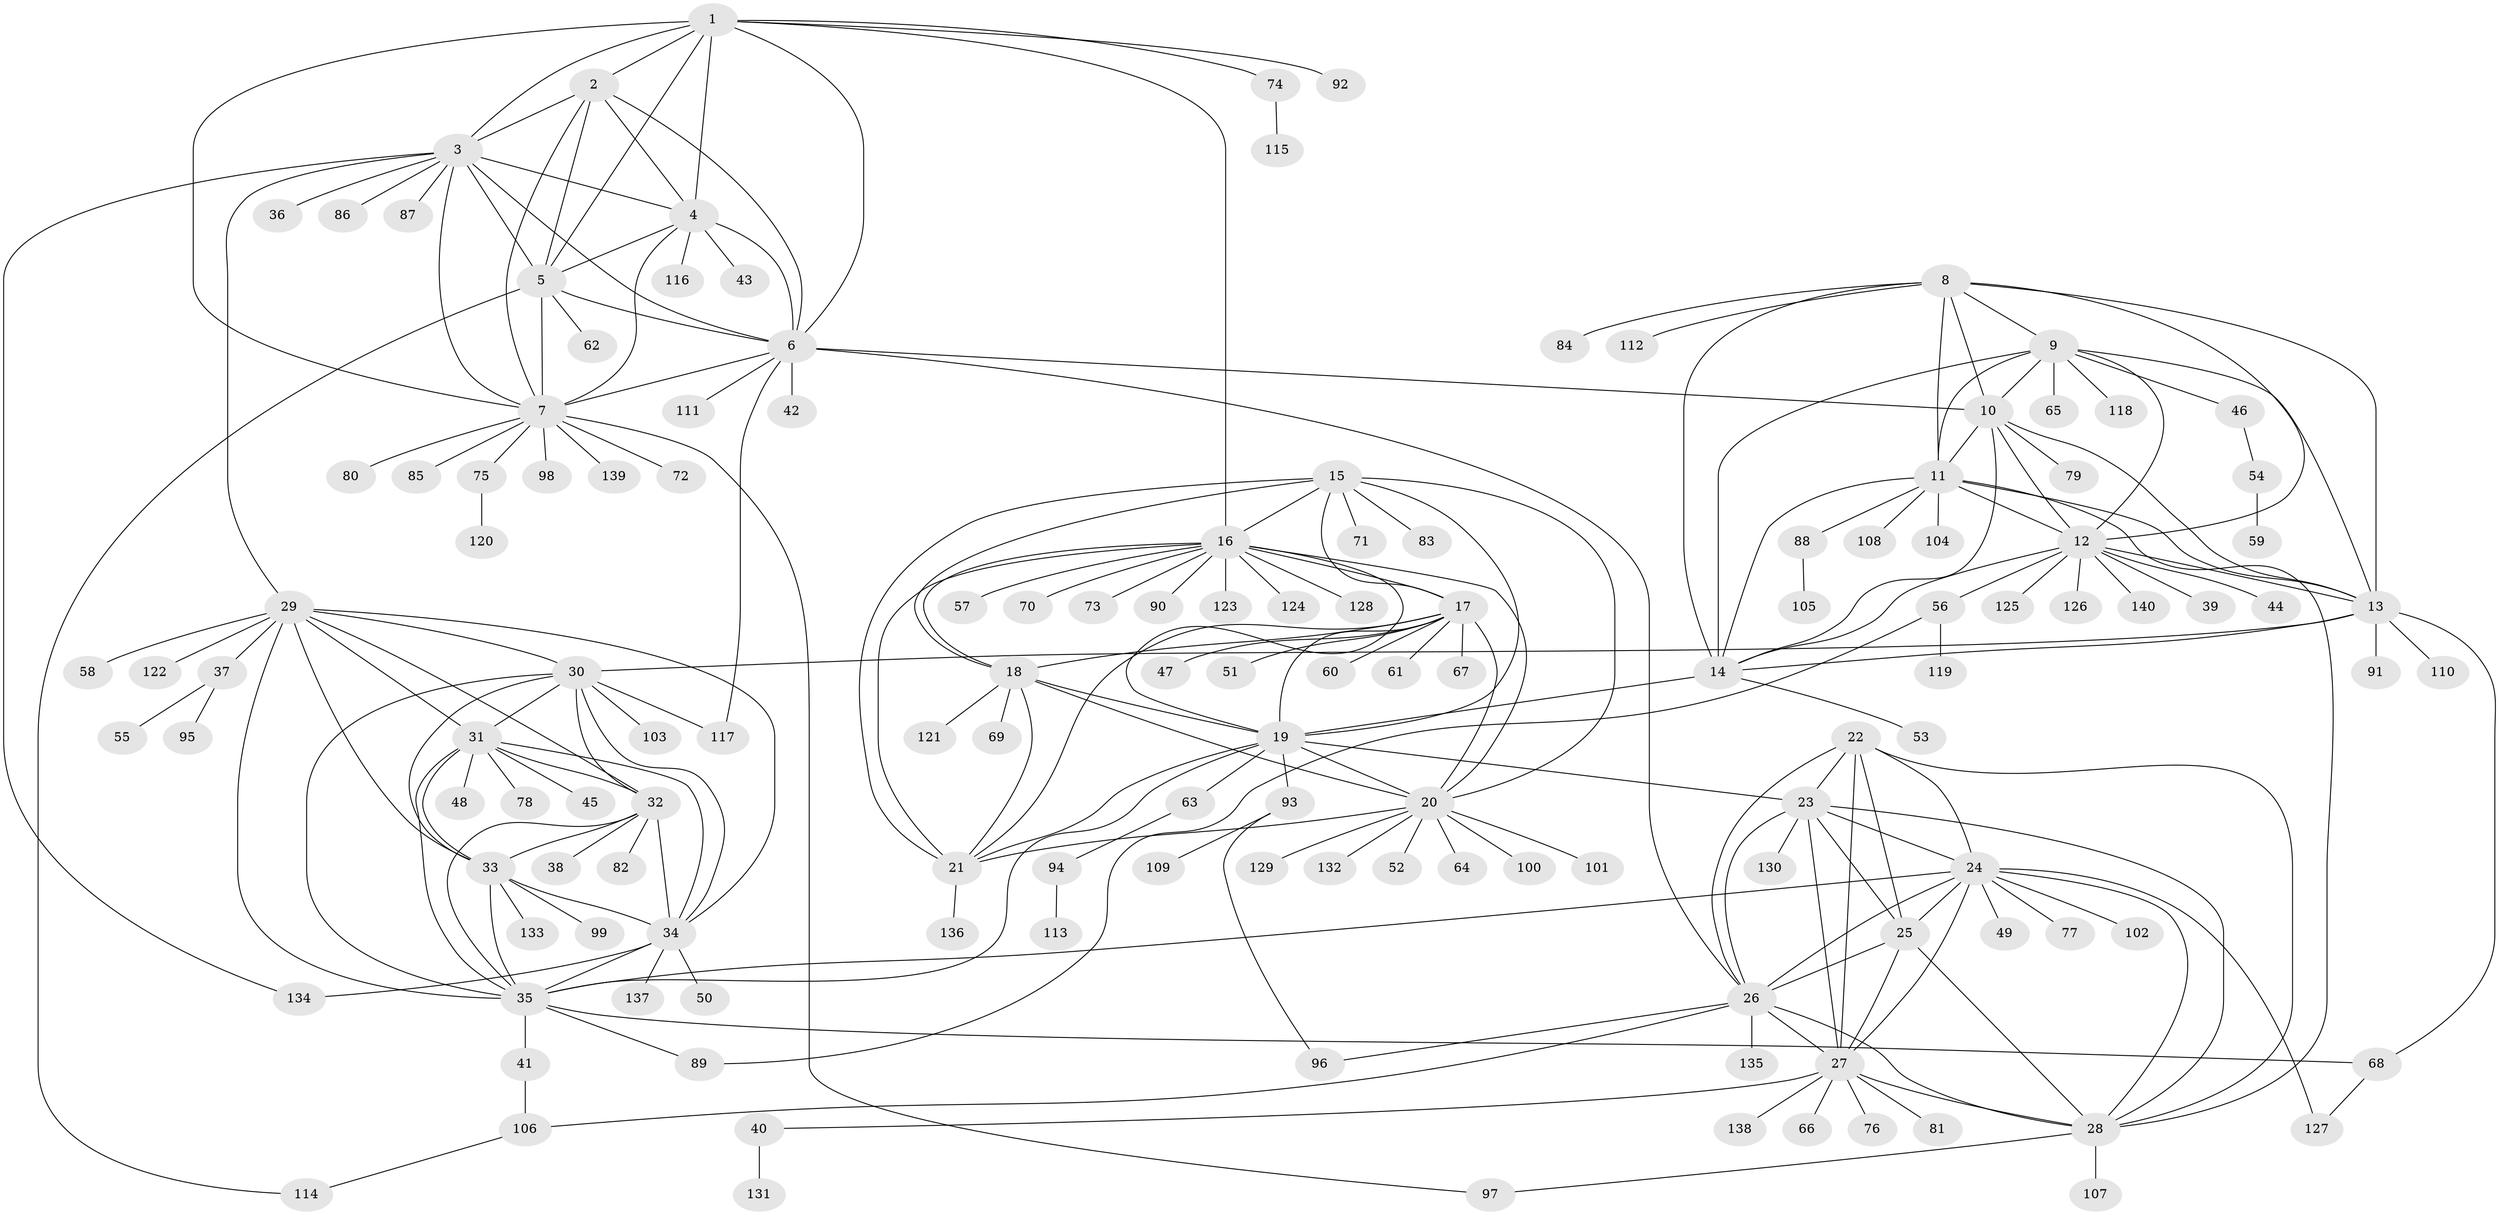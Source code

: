 // Generated by graph-tools (version 1.1) at 2025/26/03/09/25 03:26:37]
// undirected, 140 vertices, 229 edges
graph export_dot {
graph [start="1"]
  node [color=gray90,style=filled];
  1;
  2;
  3;
  4;
  5;
  6;
  7;
  8;
  9;
  10;
  11;
  12;
  13;
  14;
  15;
  16;
  17;
  18;
  19;
  20;
  21;
  22;
  23;
  24;
  25;
  26;
  27;
  28;
  29;
  30;
  31;
  32;
  33;
  34;
  35;
  36;
  37;
  38;
  39;
  40;
  41;
  42;
  43;
  44;
  45;
  46;
  47;
  48;
  49;
  50;
  51;
  52;
  53;
  54;
  55;
  56;
  57;
  58;
  59;
  60;
  61;
  62;
  63;
  64;
  65;
  66;
  67;
  68;
  69;
  70;
  71;
  72;
  73;
  74;
  75;
  76;
  77;
  78;
  79;
  80;
  81;
  82;
  83;
  84;
  85;
  86;
  87;
  88;
  89;
  90;
  91;
  92;
  93;
  94;
  95;
  96;
  97;
  98;
  99;
  100;
  101;
  102;
  103;
  104;
  105;
  106;
  107;
  108;
  109;
  110;
  111;
  112;
  113;
  114;
  115;
  116;
  117;
  118;
  119;
  120;
  121;
  122;
  123;
  124;
  125;
  126;
  127;
  128;
  129;
  130;
  131;
  132;
  133;
  134;
  135;
  136;
  137;
  138;
  139;
  140;
  1 -- 2;
  1 -- 3;
  1 -- 4;
  1 -- 5;
  1 -- 6;
  1 -- 7;
  1 -- 16;
  1 -- 74;
  1 -- 92;
  2 -- 3;
  2 -- 4;
  2 -- 5;
  2 -- 6;
  2 -- 7;
  3 -- 4;
  3 -- 5;
  3 -- 6;
  3 -- 7;
  3 -- 29;
  3 -- 36;
  3 -- 86;
  3 -- 87;
  3 -- 134;
  4 -- 5;
  4 -- 6;
  4 -- 7;
  4 -- 43;
  4 -- 116;
  5 -- 6;
  5 -- 7;
  5 -- 62;
  5 -- 114;
  6 -- 7;
  6 -- 10;
  6 -- 26;
  6 -- 42;
  6 -- 111;
  6 -- 117;
  7 -- 72;
  7 -- 75;
  7 -- 80;
  7 -- 85;
  7 -- 97;
  7 -- 98;
  7 -- 139;
  8 -- 9;
  8 -- 10;
  8 -- 11;
  8 -- 12;
  8 -- 13;
  8 -- 14;
  8 -- 84;
  8 -- 112;
  9 -- 10;
  9 -- 11;
  9 -- 12;
  9 -- 13;
  9 -- 14;
  9 -- 46;
  9 -- 65;
  9 -- 118;
  10 -- 11;
  10 -- 12;
  10 -- 13;
  10 -- 14;
  10 -- 79;
  11 -- 12;
  11 -- 13;
  11 -- 14;
  11 -- 28;
  11 -- 88;
  11 -- 104;
  11 -- 108;
  12 -- 13;
  12 -- 14;
  12 -- 39;
  12 -- 44;
  12 -- 56;
  12 -- 125;
  12 -- 126;
  12 -- 140;
  13 -- 14;
  13 -- 30;
  13 -- 68;
  13 -- 91;
  13 -- 110;
  14 -- 19;
  14 -- 53;
  15 -- 16;
  15 -- 17;
  15 -- 18;
  15 -- 19;
  15 -- 20;
  15 -- 21;
  15 -- 71;
  15 -- 83;
  16 -- 17;
  16 -- 18;
  16 -- 19;
  16 -- 20;
  16 -- 21;
  16 -- 57;
  16 -- 70;
  16 -- 73;
  16 -- 90;
  16 -- 123;
  16 -- 124;
  16 -- 128;
  17 -- 18;
  17 -- 19;
  17 -- 20;
  17 -- 21;
  17 -- 47;
  17 -- 51;
  17 -- 60;
  17 -- 61;
  17 -- 67;
  18 -- 19;
  18 -- 20;
  18 -- 21;
  18 -- 69;
  18 -- 121;
  19 -- 20;
  19 -- 21;
  19 -- 23;
  19 -- 35;
  19 -- 63;
  19 -- 93;
  20 -- 21;
  20 -- 52;
  20 -- 64;
  20 -- 100;
  20 -- 101;
  20 -- 129;
  20 -- 132;
  21 -- 136;
  22 -- 23;
  22 -- 24;
  22 -- 25;
  22 -- 26;
  22 -- 27;
  22 -- 28;
  23 -- 24;
  23 -- 25;
  23 -- 26;
  23 -- 27;
  23 -- 28;
  23 -- 130;
  24 -- 25;
  24 -- 26;
  24 -- 27;
  24 -- 28;
  24 -- 35;
  24 -- 49;
  24 -- 77;
  24 -- 102;
  24 -- 127;
  25 -- 26;
  25 -- 27;
  25 -- 28;
  26 -- 27;
  26 -- 28;
  26 -- 96;
  26 -- 106;
  26 -- 135;
  27 -- 28;
  27 -- 40;
  27 -- 66;
  27 -- 76;
  27 -- 81;
  27 -- 138;
  28 -- 97;
  28 -- 107;
  29 -- 30;
  29 -- 31;
  29 -- 32;
  29 -- 33;
  29 -- 34;
  29 -- 35;
  29 -- 37;
  29 -- 58;
  29 -- 122;
  30 -- 31;
  30 -- 32;
  30 -- 33;
  30 -- 34;
  30 -- 35;
  30 -- 103;
  30 -- 117;
  31 -- 32;
  31 -- 33;
  31 -- 34;
  31 -- 35;
  31 -- 45;
  31 -- 48;
  31 -- 78;
  32 -- 33;
  32 -- 34;
  32 -- 35;
  32 -- 38;
  32 -- 82;
  33 -- 34;
  33 -- 35;
  33 -- 99;
  33 -- 133;
  34 -- 35;
  34 -- 50;
  34 -- 134;
  34 -- 137;
  35 -- 41;
  35 -- 68;
  35 -- 89;
  37 -- 55;
  37 -- 95;
  40 -- 131;
  41 -- 106;
  46 -- 54;
  54 -- 59;
  56 -- 89;
  56 -- 119;
  63 -- 94;
  68 -- 127;
  74 -- 115;
  75 -- 120;
  88 -- 105;
  93 -- 96;
  93 -- 109;
  94 -- 113;
  106 -- 114;
}
